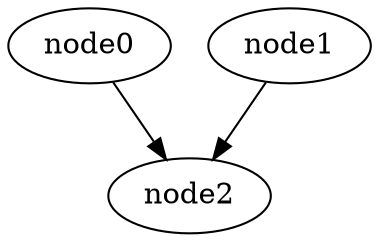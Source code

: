 // THIS IS A TEMPLATE FOR DOT

strict digraph ast {
	node0 [name=start_node0];
	node1 [name=dummy_node1];
	node2 [name=dummy_node2];
	node1 -> node2 ;
	node0 -> node2 ;
	
}
